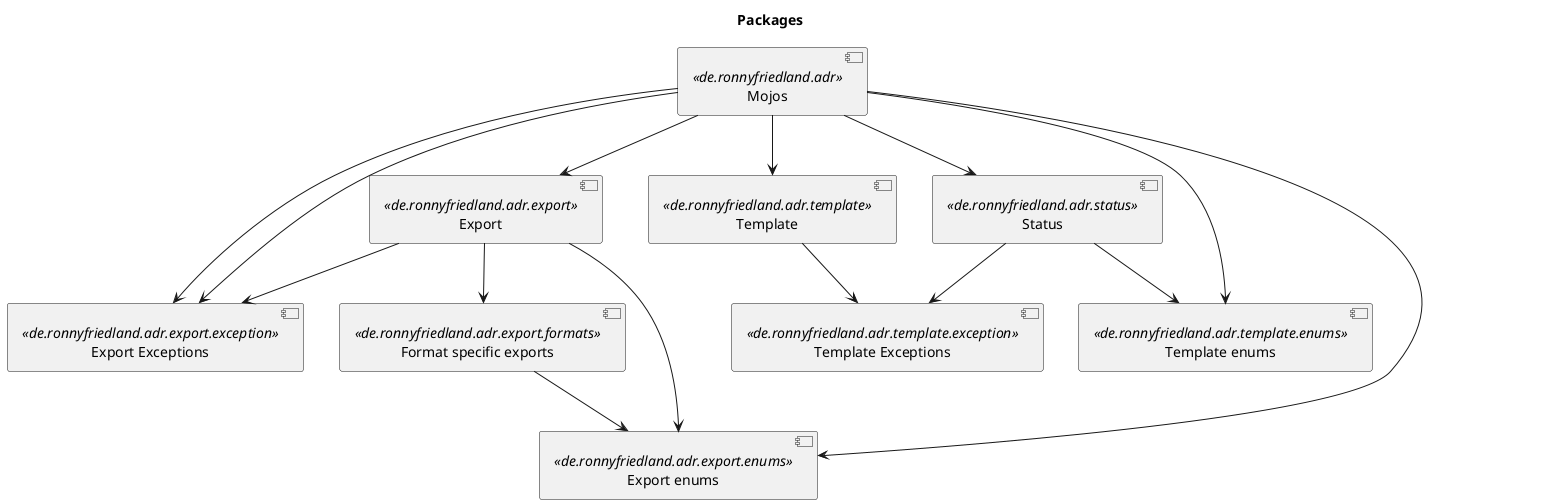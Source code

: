 @startuml

title Packages

[Mojos] <<de.ronnyfriedland.adr>> as mojos
[Export] <<de.ronnyfriedland.adr.export>> as export
[Export Exceptions] <<de.ronnyfriedland.adr.export.exception>> as export_exceptions
[Format specific exports] <<de.ronnyfriedland.adr.export.formats>> as export_formats
[Template] <<de.ronnyfriedland.adr.template>> as template
[Template Exceptions] <<de.ronnyfriedland.adr.template.exception>> as template_exceptions
[Status] <<de.ronnyfriedland.adr.status>> as status
[Export enums] <<de.ronnyfriedland.adr.export.enums>> as export_enums
[Template enums] <<de.ronnyfriedland.adr.template.enums>> as template_enums

mojos --> template
mojos --> export_exceptions
mojos --> template_enums
mojos --> export
mojos --> export_exceptions
mojos --> export_enums
mojos --> status
export --> export_exceptions
export --> export_enums
export --> export_formats
export_formats --> export_enums
template --> template_exceptions
status --> template_enums
status --> template_exceptions

@enduml